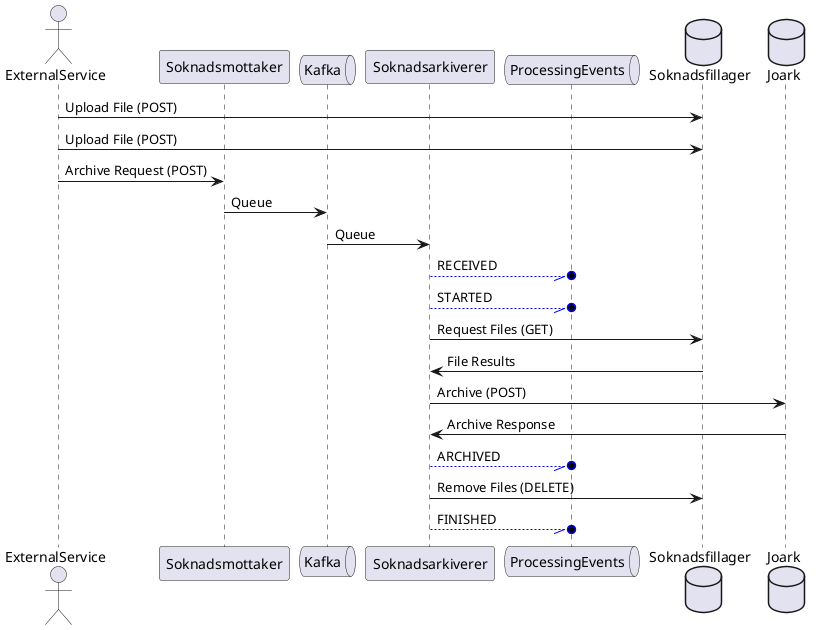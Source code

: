 @startuml
actor       ExternalService
participant Soknadsmottaker
queue       Kafka
participant Soknadsarkiverer
queue       ProcessingEvents
database    Soknadsfillager
database    Joark
ExternalService  ->             Soknadsfillager  : Upload File (POST)
ExternalService  ->             Soknadsfillager  : Upload File (POST)
ExternalService  ->             Soknadsmottaker  : Archive Request (POST)
Soknadsmottaker  ->             Kafka            : Queue
Kafka            ->             Soknadsarkiverer : Queue
Soknadsarkiverer -[#0000FF]-//o ProcessingEvents : RECEIVED
Soknadsarkiverer -[#0000FF]-//o ProcessingEvents : STARTED
Soknadsarkiverer ->             Soknadsfillager  : Request Files (GET)
Soknadsfillager  ->             Soknadsarkiverer : File Results
Soknadsarkiverer ->             Joark            : Archive (POST)
Joark            ->             Soknadsarkiverer : Archive Response
Soknadsarkiverer -[#0000FF]-//o ProcessingEvents : ARCHIVED
Soknadsarkiverer ->             Soknadsfillager  : Remove Files (DELETE)
Soknadsarkiverer -[#0000FF]-//o ProcessingEvents : FINISHED
@enduml
